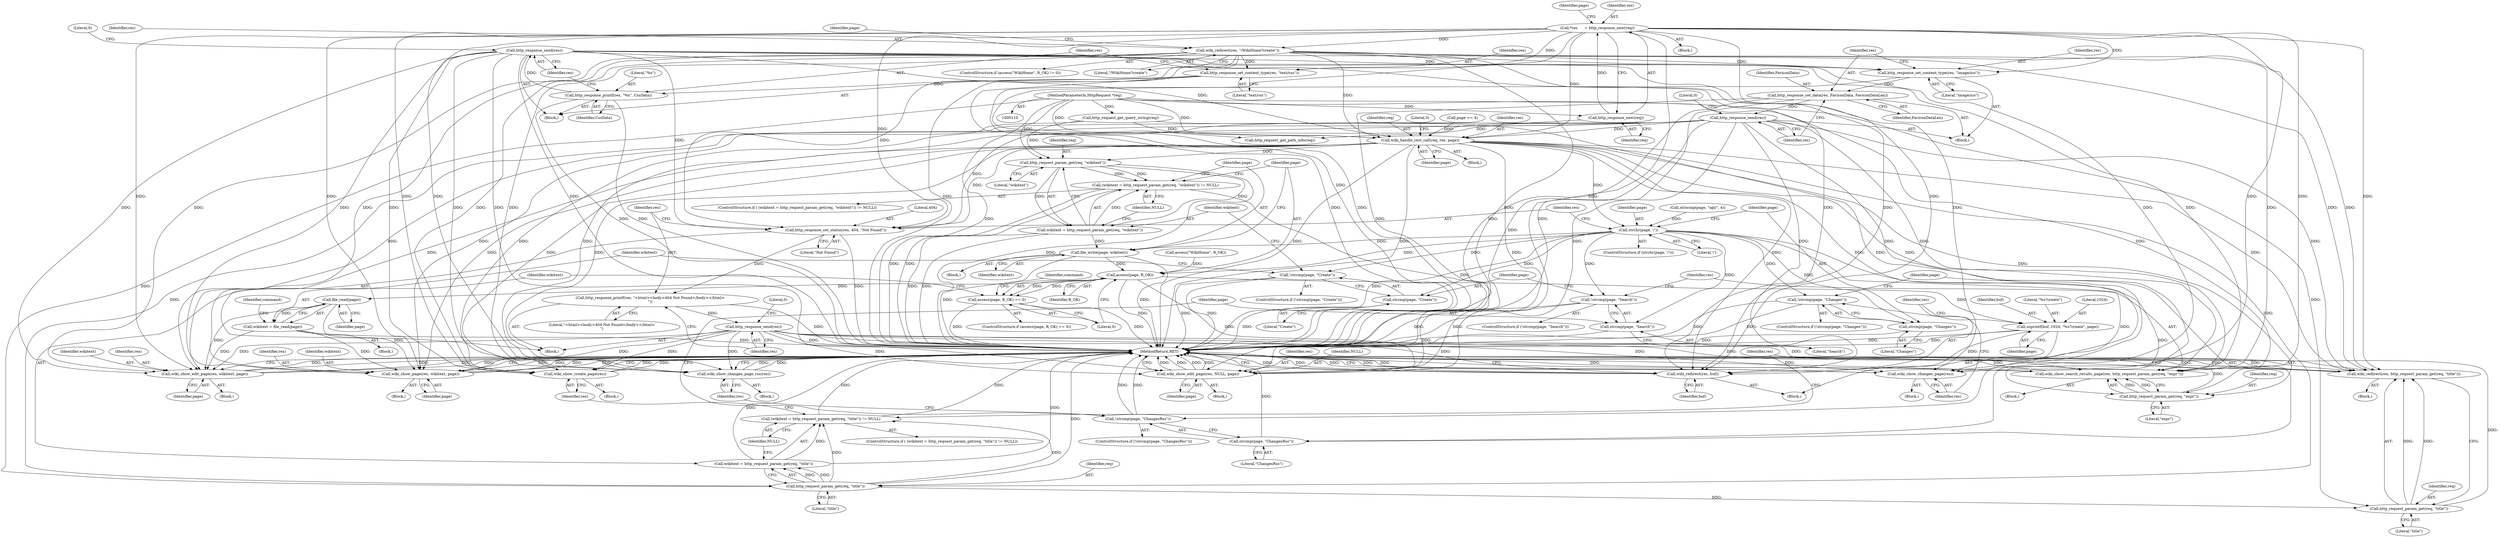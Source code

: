 digraph "1_didiwiki_5e5c796617e1712905dc5462b94bd5e6c08d15ea@API" {
"1000165" [label="(Call,http_response_send(res))"];
"1000161" [label="(Call,http_response_printf(res, \"%s\", CssData))"];
"1000158" [label="(Call,http_response_set_content_type(res, \"text/css\"))"];
"1000114" [label="(Call,*res      = http_response_new(req))"];
"1000116" [label="(Call,http_response_new(req))"];
"1000111" [label="(MethodParameterIn,HttpRequest *req)"];
"1000146" [label="(Call,wiki_redirect(res, \"/WikiHome?create\"))"];
"1000175" [label="(Call,http_response_set_content_type(res, \"image/ico\"))"];
"1000178" [label="(Call,http_response_set_data(res, FaviconData, FaviconDataLen))"];
"1000182" [label="(Call,http_response_send(res))"];
"1000223" [label="(Call,wiki_handle_rest_call(req, res, page))"];
"1000230" [label="(Call,strchr(page, '/'))"];
"1000246" [label="(Call,!strcmp(page, \"Changes\"))"];
"1000247" [label="(Call,strcmp(page, \"Changes\"))"];
"1000255" [label="(Call,!strcmp(page, \"ChangesRss\"))"];
"1000256" [label="(Call,strcmp(page, \"ChangesRss\"))"];
"1000264" [label="(Call,!strcmp(page, \"Search\"))"];
"1000265" [label="(Call,strcmp(page, \"Search\"))"];
"1000276" [label="(Call,!strcmp(page, \"Create\"))"];
"1000277" [label="(Call,strcmp(page, \"Create\"))"];
"1000310" [label="(Call,file_write(page, wikitext))"];
"1000315" [label="(Call,access(page, R_OK))"];
"1000314" [label="(Call,access(page, R_OK) == 0)"];
"1000322" [label="(Call,file_read(page))"];
"1000320" [label="(Call,wikitext = file_read(page))"];
"1000330" [label="(Call,wiki_show_edit_page(res, wikitext, page))"];
"1000336" [label="(Call,wiki_show_page(res, wikitext, page))"];
"1000348" [label="(Call,wiki_show_edit_page(res, NULL, page))"];
"1000355" [label="(Call,snprintf(buf, 1024, \"%s?create\", page))"];
"1000360" [label="(Call,wiki_redirect(res, buf))"];
"1000234" [label="(Call,http_response_set_status(res, 404, \"Not Found\"))"];
"1000238" [label="(Call,http_response_printf(res, \"<html><body>404 Not Found</body></html>\n\"))"];
"1000241" [label="(Call,http_response_send(res))"];
"1000251" [label="(Call,wiki_show_changes_page(res))"];
"1000260" [label="(Call,wiki_show_changes_page_rss(res))"];
"1000269" [label="(Call,wiki_show_search_results_page(res, http_request_param_get(req, \"expr\")))"];
"1000290" [label="(Call,wiki_redirect(res, http_request_param_get(req, \"title\")))"];
"1000297" [label="(Call,wiki_show_create_page(res))"];
"1000271" [label="(Call,http_request_param_get(req, \"expr\"))"];
"1000285" [label="(Call,http_request_param_get(req, \"title\"))"];
"1000282" [label="(Call,(wikitext = http_request_param_get(req, \"title\")) != NULL)"];
"1000283" [label="(Call,wikitext = http_request_param_get(req, \"title\"))"];
"1000292" [label="(Call,http_request_param_get(req, \"title\"))"];
"1000305" [label="(Call,http_request_param_get(req, \"wikitext\"))"];
"1000302" [label="(Call,(wikitext = http_request_param_get(req, \"wikitext\")) != NULL)"];
"1000303" [label="(Call,wikitext = http_request_param_get(req, \"wikitext\"))"];
"1000183" [label="(Identifier,res)"];
"1000179" [label="(Identifier,res)"];
"1000168" [label="(Literal,0)"];
"1000223" [label="(Call,wiki_handle_rest_call(req, res, page))"];
"1000159" [label="(Identifier,res)"];
"1000296" [label="(Block,)"];
"1000307" [label="(Literal,\"wikitext\")"];
"1000150" [label="(Identifier,page)"];
"1000302" [label="(Call,(wikitext = http_request_param_get(req, \"wikitext\")) != NULL)"];
"1000140" [label="(ControlStructure,if (access(\"WikiHome\", R_OK) != 0))"];
"1000311" [label="(Identifier,page)"];
"1000162" [label="(Identifier,res)"];
"1000272" [label="(Identifier,req)"];
"1000318" [label="(Literal,0)"];
"1000244" [label="(Literal,0)"];
"1000345" [label="(Identifier,command)"];
"1000319" [label="(Block,)"];
"1000230" [label="(Call,strchr(page, '/'))"];
"1000330" [label="(Call,wiki_show_edit_page(res, wikitext, page))"];
"1000185" [label="(Literal,0)"];
"1000351" [label="(Identifier,page)"];
"1000304" [label="(Identifier,wikitext)"];
"1000157" [label="(Block,)"];
"1000147" [label="(Identifier,res)"];
"1000287" [label="(Literal,\"title\")"];
"1000348" [label="(Call,wiki_show_edit_page(res, NULL, page))"];
"1000317" [label="(Identifier,R_OK)"];
"1000178" [label="(Call,http_response_set_data(res, FaviconData, FaviconDataLen))"];
"1000273" [label="(Literal,\"expr\")"];
"1000335" [label="(Block,)"];
"1000268" [label="(Block,)"];
"1000263" [label="(ControlStructure,if (!strcmp(page, \"Search\")))"];
"1000199" [label="(Call,page += 4)"];
"1000193" [label="(Call,strncmp(page, \"api/\", 4))"];
"1000281" [label="(ControlStructure,if ( (wikitext = http_request_param_get(req, \"title\")) != NULL))"];
"1000323" [label="(Identifier,page)"];
"1000288" [label="(Identifier,NULL)"];
"1000306" [label="(Identifier,req)"];
"1000226" [label="(Identifier,page)"];
"1000275" [label="(ControlStructure,if (!strcmp(page, \"Create\")))"];
"1000242" [label="(Identifier,res)"];
"1000117" [label="(Identifier,req)"];
"1000276" [label="(Call,!strcmp(page, \"Create\"))"];
"1000285" [label="(Call,http_request_param_get(req, \"title\"))"];
"1000298" [label="(Identifier,res)"];
"1000175" [label="(Call,http_response_set_content_type(res, \"image/ico\"))"];
"1000120" [label="(Identifier,page)"];
"1000337" [label="(Identifier,res)"];
"1000357" [label="(Literal,1024)"];
"1000163" [label="(Literal,\"%s\")"];
"1000320" [label="(Call,wikitext = file_read(page))"];
"1000231" [label="(Identifier,page)"];
"1000181" [label="(Identifier,FaviconDataLen)"];
"1000322" [label="(Call,file_read(page))"];
"1000247" [label="(Call,strcmp(page, \"Changes\"))"];
"1000259" [label="(Block,)"];
"1000126" [label="(Call,http_request_get_query_string(req))"];
"1000339" [label="(Identifier,page)"];
"1000234" [label="(Call,http_response_set_status(res, 404, \"Not Found\"))"];
"1000250" [label="(Block,)"];
"1000271" [label="(Call,http_request_param_get(req, \"expr\"))"];
"1000265" [label="(Call,strcmp(page, \"Search\"))"];
"1000316" [label="(Identifier,page)"];
"1000305" [label="(Call,http_request_param_get(req, \"wikitext\"))"];
"1000229" [label="(ControlStructure,if (strchr(page, '/')))"];
"1000225" [label="(Identifier,res)"];
"1000292" [label="(Call,http_request_param_get(req, \"title\"))"];
"1000248" [label="(Identifier,page)"];
"1000349" [label="(Identifier,res)"];
"1000314" [label="(Call,access(page, R_OK) == 0)"];
"1000241" [label="(Call,http_response_send(res))"];
"1000350" [label="(Identifier,NULL)"];
"1000236" [label="(Literal,404)"];
"1000148" [label="(Literal,\"/WikiHome?create\")"];
"1000232" [label="(Literal,'/')"];
"1000270" [label="(Identifier,res)"];
"1000266" [label="(Identifier,page)"];
"1000353" [label="(Block,)"];
"1000261" [label="(Identifier,res)"];
"1000267" [label="(Literal,\"Search\")"];
"1000356" [label="(Identifier,buf)"];
"1000269" [label="(Call,wiki_show_search_results_page(res, http_request_param_get(req, \"expr\")))"];
"1000362" [label="(Identifier,buf)"];
"1000233" [label="(Block,)"];
"1000309" [label="(Block,)"];
"1000237" [label="(Literal,\"Not Found\")"];
"1000308" [label="(Identifier,NULL)"];
"1000336" [label="(Call,wiki_show_page(res, wikitext, page))"];
"1000257" [label="(Identifier,page)"];
"1000303" [label="(Call,wikitext = http_request_param_get(req, \"wikitext\"))"];
"1000333" [label="(Identifier,page)"];
"1000166" [label="(Identifier,res)"];
"1000327" [label="(Identifier,command)"];
"1000240" [label="(Literal,\"<html><body>404 Not Found</body></html>\n\")"];
"1000114" [label="(Call,*res      = http_response_new(req))"];
"1000359" [label="(Identifier,page)"];
"1000177" [label="(Literal,\"image/ico\")"];
"1000347" [label="(Block,)"];
"1000363" [label="(MethodReturn,RET)"];
"1000246" [label="(Call,!strcmp(page, \"Changes\"))"];
"1000290" [label="(Call,wiki_redirect(res, http_request_param_get(req, \"title\")))"];
"1000277" [label="(Call,strcmp(page, \"Create\"))"];
"1000238" [label="(Call,http_response_printf(res, \"<html><body>404 Not Found</body></html>\n\"))"];
"1000164" [label="(Identifier,CssData)"];
"1000264" [label="(Call,!strcmp(page, \"Search\"))"];
"1000180" [label="(Identifier,FaviconData)"];
"1000297" [label="(Call,wiki_show_create_page(res))"];
"1000112" [label="(Block,)"];
"1000146" [label="(Call,wiki_redirect(res, \"/WikiHome?create\"))"];
"1000116" [label="(Call,http_response_new(req))"];
"1000161" [label="(Call,http_response_printf(res, \"%s\", CssData))"];
"1000254" [label="(ControlStructure,if (!strcmp(page, \"ChangesRss\")))"];
"1000360" [label="(Call,wiki_redirect(res, buf))"];
"1000361" [label="(Identifier,res)"];
"1000249" [label="(Literal,\"Changes\")"];
"1000235" [label="(Identifier,res)"];
"1000289" [label="(Block,)"];
"1000315" [label="(Call,access(page, R_OK))"];
"1000284" [label="(Identifier,wikitext)"];
"1000310" [label="(Call,file_write(page, wikitext))"];
"1000256" [label="(Call,strcmp(page, \"ChangesRss\"))"];
"1000111" [label="(MethodParameterIn,HttpRequest *req)"];
"1000301" [label="(ControlStructure,if ( (wikitext = http_request_param_get(req, \"wikitext\")) != NULL))"];
"1000283" [label="(Call,wikitext = http_request_param_get(req, \"title\"))"];
"1000332" [label="(Identifier,wikitext)"];
"1000251" [label="(Call,wiki_show_changes_page(res))"];
"1000313" [label="(ControlStructure,if (access(page, R_OK) == 0))"];
"1000174" [label="(Block,)"];
"1000115" [label="(Identifier,res)"];
"1000224" [label="(Identifier,req)"];
"1000255" [label="(Call,!strcmp(page, \"ChangesRss\"))"];
"1000321" [label="(Identifier,wikitext)"];
"1000121" [label="(Call,http_request_get_path_info(req))"];
"1000160" [label="(Literal,\"text/css\")"];
"1000239" [label="(Identifier,res)"];
"1000176" [label="(Identifier,res)"];
"1000165" [label="(Call,http_response_send(res))"];
"1000279" [label="(Literal,\"Create\")"];
"1000358" [label="(Literal,\"%s?create\")"];
"1000329" [label="(Block,)"];
"1000158" [label="(Call,http_response_set_content_type(res, \"text/css\"))"];
"1000278" [label="(Identifier,page)"];
"1000294" [label="(Literal,\"title\")"];
"1000355" [label="(Call,snprintf(buf, 1024, \"%s?create\", page))"];
"1000282" [label="(Call,(wikitext = http_request_param_get(req, \"title\")) != NULL)"];
"1000228" [label="(Literal,0)"];
"1000338" [label="(Identifier,wikitext)"];
"1000258" [label="(Literal,\"ChangesRss\")"];
"1000331" [label="(Identifier,res)"];
"1000252" [label="(Identifier,res)"];
"1000291" [label="(Identifier,res)"];
"1000286" [label="(Identifier,req)"];
"1000245" [label="(ControlStructure,if (!strcmp(page, \"Changes\")))"];
"1000142" [label="(Call,access(\"WikiHome\", R_OK))"];
"1000293" [label="(Identifier,req)"];
"1000312" [label="(Identifier,wikitext)"];
"1000260" [label="(Call,wiki_show_changes_page_rss(res))"];
"1000197" [label="(Block,)"];
"1000182" [label="(Call,http_response_send(res))"];
"1000165" -> "1000157"  [label="AST: "];
"1000165" -> "1000166"  [label="CFG: "];
"1000166" -> "1000165"  [label="AST: "];
"1000168" -> "1000165"  [label="CFG: "];
"1000165" -> "1000363"  [label="DDG: "];
"1000161" -> "1000165"  [label="DDG: "];
"1000165" -> "1000175"  [label="DDG: "];
"1000165" -> "1000223"  [label="DDG: "];
"1000165" -> "1000234"  [label="DDG: "];
"1000165" -> "1000251"  [label="DDG: "];
"1000165" -> "1000260"  [label="DDG: "];
"1000165" -> "1000269"  [label="DDG: "];
"1000165" -> "1000290"  [label="DDG: "];
"1000165" -> "1000297"  [label="DDG: "];
"1000165" -> "1000330"  [label="DDG: "];
"1000165" -> "1000336"  [label="DDG: "];
"1000165" -> "1000348"  [label="DDG: "];
"1000165" -> "1000360"  [label="DDG: "];
"1000161" -> "1000157"  [label="AST: "];
"1000161" -> "1000164"  [label="CFG: "];
"1000162" -> "1000161"  [label="AST: "];
"1000163" -> "1000161"  [label="AST: "];
"1000164" -> "1000161"  [label="AST: "];
"1000166" -> "1000161"  [label="CFG: "];
"1000161" -> "1000363"  [label="DDG: "];
"1000161" -> "1000363"  [label="DDG: "];
"1000158" -> "1000161"  [label="DDG: "];
"1000158" -> "1000157"  [label="AST: "];
"1000158" -> "1000160"  [label="CFG: "];
"1000159" -> "1000158"  [label="AST: "];
"1000160" -> "1000158"  [label="AST: "];
"1000162" -> "1000158"  [label="CFG: "];
"1000158" -> "1000363"  [label="DDG: "];
"1000114" -> "1000158"  [label="DDG: "];
"1000146" -> "1000158"  [label="DDG: "];
"1000114" -> "1000112"  [label="AST: "];
"1000114" -> "1000116"  [label="CFG: "];
"1000115" -> "1000114"  [label="AST: "];
"1000116" -> "1000114"  [label="AST: "];
"1000120" -> "1000114"  [label="CFG: "];
"1000114" -> "1000363"  [label="DDG: "];
"1000116" -> "1000114"  [label="DDG: "];
"1000114" -> "1000146"  [label="DDG: "];
"1000114" -> "1000175"  [label="DDG: "];
"1000114" -> "1000223"  [label="DDG: "];
"1000114" -> "1000234"  [label="DDG: "];
"1000114" -> "1000251"  [label="DDG: "];
"1000114" -> "1000260"  [label="DDG: "];
"1000114" -> "1000269"  [label="DDG: "];
"1000114" -> "1000290"  [label="DDG: "];
"1000114" -> "1000297"  [label="DDG: "];
"1000114" -> "1000330"  [label="DDG: "];
"1000114" -> "1000336"  [label="DDG: "];
"1000114" -> "1000348"  [label="DDG: "];
"1000114" -> "1000360"  [label="DDG: "];
"1000116" -> "1000117"  [label="CFG: "];
"1000117" -> "1000116"  [label="AST: "];
"1000111" -> "1000116"  [label="DDG: "];
"1000116" -> "1000121"  [label="DDG: "];
"1000111" -> "1000110"  [label="AST: "];
"1000111" -> "1000363"  [label="DDG: "];
"1000111" -> "1000121"  [label="DDG: "];
"1000111" -> "1000126"  [label="DDG: "];
"1000111" -> "1000223"  [label="DDG: "];
"1000111" -> "1000271"  [label="DDG: "];
"1000111" -> "1000285"  [label="DDG: "];
"1000111" -> "1000292"  [label="DDG: "];
"1000111" -> "1000305"  [label="DDG: "];
"1000146" -> "1000140"  [label="AST: "];
"1000146" -> "1000148"  [label="CFG: "];
"1000147" -> "1000146"  [label="AST: "];
"1000148" -> "1000146"  [label="AST: "];
"1000150" -> "1000146"  [label="CFG: "];
"1000146" -> "1000363"  [label="DDG: "];
"1000146" -> "1000175"  [label="DDG: "];
"1000146" -> "1000223"  [label="DDG: "];
"1000146" -> "1000234"  [label="DDG: "];
"1000146" -> "1000251"  [label="DDG: "];
"1000146" -> "1000260"  [label="DDG: "];
"1000146" -> "1000269"  [label="DDG: "];
"1000146" -> "1000290"  [label="DDG: "];
"1000146" -> "1000297"  [label="DDG: "];
"1000146" -> "1000330"  [label="DDG: "];
"1000146" -> "1000336"  [label="DDG: "];
"1000146" -> "1000348"  [label="DDG: "];
"1000146" -> "1000360"  [label="DDG: "];
"1000175" -> "1000174"  [label="AST: "];
"1000175" -> "1000177"  [label="CFG: "];
"1000176" -> "1000175"  [label="AST: "];
"1000177" -> "1000175"  [label="AST: "];
"1000179" -> "1000175"  [label="CFG: "];
"1000175" -> "1000363"  [label="DDG: "];
"1000175" -> "1000178"  [label="DDG: "];
"1000178" -> "1000174"  [label="AST: "];
"1000178" -> "1000181"  [label="CFG: "];
"1000179" -> "1000178"  [label="AST: "];
"1000180" -> "1000178"  [label="AST: "];
"1000181" -> "1000178"  [label="AST: "];
"1000183" -> "1000178"  [label="CFG: "];
"1000178" -> "1000363"  [label="DDG: "];
"1000178" -> "1000363"  [label="DDG: "];
"1000178" -> "1000363"  [label="DDG: "];
"1000178" -> "1000182"  [label="DDG: "];
"1000182" -> "1000174"  [label="AST: "];
"1000182" -> "1000183"  [label="CFG: "];
"1000183" -> "1000182"  [label="AST: "];
"1000185" -> "1000182"  [label="CFG: "];
"1000182" -> "1000363"  [label="DDG: "];
"1000182" -> "1000223"  [label="DDG: "];
"1000182" -> "1000234"  [label="DDG: "];
"1000182" -> "1000251"  [label="DDG: "];
"1000182" -> "1000260"  [label="DDG: "];
"1000182" -> "1000269"  [label="DDG: "];
"1000182" -> "1000290"  [label="DDG: "];
"1000182" -> "1000297"  [label="DDG: "];
"1000182" -> "1000330"  [label="DDG: "];
"1000182" -> "1000336"  [label="DDG: "];
"1000182" -> "1000348"  [label="DDG: "];
"1000182" -> "1000360"  [label="DDG: "];
"1000223" -> "1000197"  [label="AST: "];
"1000223" -> "1000226"  [label="CFG: "];
"1000224" -> "1000223"  [label="AST: "];
"1000225" -> "1000223"  [label="AST: "];
"1000226" -> "1000223"  [label="AST: "];
"1000228" -> "1000223"  [label="CFG: "];
"1000223" -> "1000363"  [label="DDG: "];
"1000223" -> "1000363"  [label="DDG: "];
"1000126" -> "1000223"  [label="DDG: "];
"1000199" -> "1000223"  [label="DDG: "];
"1000223" -> "1000230"  [label="DDG: "];
"1000223" -> "1000234"  [label="DDG: "];
"1000223" -> "1000251"  [label="DDG: "];
"1000223" -> "1000260"  [label="DDG: "];
"1000223" -> "1000269"  [label="DDG: "];
"1000223" -> "1000271"  [label="DDG: "];
"1000223" -> "1000285"  [label="DDG: "];
"1000223" -> "1000290"  [label="DDG: "];
"1000223" -> "1000297"  [label="DDG: "];
"1000223" -> "1000305"  [label="DDG: "];
"1000223" -> "1000330"  [label="DDG: "];
"1000223" -> "1000336"  [label="DDG: "];
"1000223" -> "1000348"  [label="DDG: "];
"1000223" -> "1000360"  [label="DDG: "];
"1000230" -> "1000229"  [label="AST: "];
"1000230" -> "1000232"  [label="CFG: "];
"1000231" -> "1000230"  [label="AST: "];
"1000232" -> "1000230"  [label="AST: "];
"1000235" -> "1000230"  [label="CFG: "];
"1000248" -> "1000230"  [label="CFG: "];
"1000230" -> "1000363"  [label="DDG: "];
"1000193" -> "1000230"  [label="DDG: "];
"1000230" -> "1000246"  [label="DDG: "];
"1000230" -> "1000247"  [label="DDG: "];
"1000230" -> "1000255"  [label="DDG: "];
"1000230" -> "1000256"  [label="DDG: "];
"1000230" -> "1000264"  [label="DDG: "];
"1000230" -> "1000265"  [label="DDG: "];
"1000230" -> "1000276"  [label="DDG: "];
"1000230" -> "1000277"  [label="DDG: "];
"1000230" -> "1000310"  [label="DDG: "];
"1000230" -> "1000315"  [label="DDG: "];
"1000246" -> "1000245"  [label="AST: "];
"1000246" -> "1000247"  [label="CFG: "];
"1000247" -> "1000246"  [label="AST: "];
"1000252" -> "1000246"  [label="CFG: "];
"1000257" -> "1000246"  [label="CFG: "];
"1000246" -> "1000363"  [label="DDG: "];
"1000246" -> "1000363"  [label="DDG: "];
"1000247" -> "1000249"  [label="CFG: "];
"1000248" -> "1000247"  [label="AST: "];
"1000249" -> "1000247"  [label="AST: "];
"1000247" -> "1000363"  [label="DDG: "];
"1000255" -> "1000254"  [label="AST: "];
"1000255" -> "1000256"  [label="CFG: "];
"1000256" -> "1000255"  [label="AST: "];
"1000261" -> "1000255"  [label="CFG: "];
"1000266" -> "1000255"  [label="CFG: "];
"1000255" -> "1000363"  [label="DDG: "];
"1000255" -> "1000363"  [label="DDG: "];
"1000256" -> "1000258"  [label="CFG: "];
"1000257" -> "1000256"  [label="AST: "];
"1000258" -> "1000256"  [label="AST: "];
"1000256" -> "1000363"  [label="DDG: "];
"1000264" -> "1000263"  [label="AST: "];
"1000264" -> "1000265"  [label="CFG: "];
"1000265" -> "1000264"  [label="AST: "];
"1000270" -> "1000264"  [label="CFG: "];
"1000278" -> "1000264"  [label="CFG: "];
"1000264" -> "1000363"  [label="DDG: "];
"1000264" -> "1000363"  [label="DDG: "];
"1000265" -> "1000267"  [label="CFG: "];
"1000266" -> "1000265"  [label="AST: "];
"1000267" -> "1000265"  [label="AST: "];
"1000265" -> "1000363"  [label="DDG: "];
"1000276" -> "1000275"  [label="AST: "];
"1000276" -> "1000277"  [label="CFG: "];
"1000277" -> "1000276"  [label="AST: "];
"1000284" -> "1000276"  [label="CFG: "];
"1000304" -> "1000276"  [label="CFG: "];
"1000276" -> "1000363"  [label="DDG: "];
"1000276" -> "1000363"  [label="DDG: "];
"1000277" -> "1000279"  [label="CFG: "];
"1000278" -> "1000277"  [label="AST: "];
"1000279" -> "1000277"  [label="AST: "];
"1000277" -> "1000363"  [label="DDG: "];
"1000310" -> "1000309"  [label="AST: "];
"1000310" -> "1000312"  [label="CFG: "];
"1000311" -> "1000310"  [label="AST: "];
"1000312" -> "1000310"  [label="AST: "];
"1000316" -> "1000310"  [label="CFG: "];
"1000310" -> "1000363"  [label="DDG: "];
"1000310" -> "1000363"  [label="DDG: "];
"1000303" -> "1000310"  [label="DDG: "];
"1000310" -> "1000315"  [label="DDG: "];
"1000315" -> "1000314"  [label="AST: "];
"1000315" -> "1000317"  [label="CFG: "];
"1000316" -> "1000315"  [label="AST: "];
"1000317" -> "1000315"  [label="AST: "];
"1000318" -> "1000315"  [label="CFG: "];
"1000315" -> "1000363"  [label="DDG: "];
"1000315" -> "1000314"  [label="DDG: "];
"1000315" -> "1000314"  [label="DDG: "];
"1000142" -> "1000315"  [label="DDG: "];
"1000315" -> "1000322"  [label="DDG: "];
"1000315" -> "1000348"  [label="DDG: "];
"1000315" -> "1000355"  [label="DDG: "];
"1000314" -> "1000313"  [label="AST: "];
"1000314" -> "1000318"  [label="CFG: "];
"1000318" -> "1000314"  [label="AST: "];
"1000321" -> "1000314"  [label="CFG: "];
"1000345" -> "1000314"  [label="CFG: "];
"1000314" -> "1000363"  [label="DDG: "];
"1000314" -> "1000363"  [label="DDG: "];
"1000322" -> "1000320"  [label="AST: "];
"1000322" -> "1000323"  [label="CFG: "];
"1000323" -> "1000322"  [label="AST: "];
"1000320" -> "1000322"  [label="CFG: "];
"1000322" -> "1000320"  [label="DDG: "];
"1000322" -> "1000330"  [label="DDG: "];
"1000322" -> "1000336"  [label="DDG: "];
"1000320" -> "1000319"  [label="AST: "];
"1000321" -> "1000320"  [label="AST: "];
"1000327" -> "1000320"  [label="CFG: "];
"1000320" -> "1000363"  [label="DDG: "];
"1000320" -> "1000330"  [label="DDG: "];
"1000320" -> "1000336"  [label="DDG: "];
"1000330" -> "1000329"  [label="AST: "];
"1000330" -> "1000333"  [label="CFG: "];
"1000331" -> "1000330"  [label="AST: "];
"1000332" -> "1000330"  [label="AST: "];
"1000333" -> "1000330"  [label="AST: "];
"1000363" -> "1000330"  [label="CFG: "];
"1000330" -> "1000363"  [label="DDG: "];
"1000330" -> "1000363"  [label="DDG: "];
"1000330" -> "1000363"  [label="DDG: "];
"1000330" -> "1000363"  [label="DDG: "];
"1000241" -> "1000330"  [label="DDG: "];
"1000336" -> "1000335"  [label="AST: "];
"1000336" -> "1000339"  [label="CFG: "];
"1000337" -> "1000336"  [label="AST: "];
"1000338" -> "1000336"  [label="AST: "];
"1000339" -> "1000336"  [label="AST: "];
"1000363" -> "1000336"  [label="CFG: "];
"1000336" -> "1000363"  [label="DDG: "];
"1000336" -> "1000363"  [label="DDG: "];
"1000336" -> "1000363"  [label="DDG: "];
"1000336" -> "1000363"  [label="DDG: "];
"1000241" -> "1000336"  [label="DDG: "];
"1000348" -> "1000347"  [label="AST: "];
"1000348" -> "1000351"  [label="CFG: "];
"1000349" -> "1000348"  [label="AST: "];
"1000350" -> "1000348"  [label="AST: "];
"1000351" -> "1000348"  [label="AST: "];
"1000363" -> "1000348"  [label="CFG: "];
"1000348" -> "1000363"  [label="DDG: "];
"1000348" -> "1000363"  [label="DDG: "];
"1000348" -> "1000363"  [label="DDG: "];
"1000348" -> "1000363"  [label="DDG: "];
"1000241" -> "1000348"  [label="DDG: "];
"1000302" -> "1000348"  [label="DDG: "];
"1000355" -> "1000353"  [label="AST: "];
"1000355" -> "1000359"  [label="CFG: "];
"1000356" -> "1000355"  [label="AST: "];
"1000357" -> "1000355"  [label="AST: "];
"1000358" -> "1000355"  [label="AST: "];
"1000359" -> "1000355"  [label="AST: "];
"1000361" -> "1000355"  [label="CFG: "];
"1000355" -> "1000363"  [label="DDG: "];
"1000355" -> "1000363"  [label="DDG: "];
"1000355" -> "1000360"  [label="DDG: "];
"1000360" -> "1000353"  [label="AST: "];
"1000360" -> "1000362"  [label="CFG: "];
"1000361" -> "1000360"  [label="AST: "];
"1000362" -> "1000360"  [label="AST: "];
"1000363" -> "1000360"  [label="CFG: "];
"1000360" -> "1000363"  [label="DDG: "];
"1000360" -> "1000363"  [label="DDG: "];
"1000360" -> "1000363"  [label="DDG: "];
"1000241" -> "1000360"  [label="DDG: "];
"1000234" -> "1000233"  [label="AST: "];
"1000234" -> "1000237"  [label="CFG: "];
"1000235" -> "1000234"  [label="AST: "];
"1000236" -> "1000234"  [label="AST: "];
"1000237" -> "1000234"  [label="AST: "];
"1000239" -> "1000234"  [label="CFG: "];
"1000234" -> "1000363"  [label="DDG: "];
"1000234" -> "1000238"  [label="DDG: "];
"1000238" -> "1000233"  [label="AST: "];
"1000238" -> "1000240"  [label="CFG: "];
"1000239" -> "1000238"  [label="AST: "];
"1000240" -> "1000238"  [label="AST: "];
"1000242" -> "1000238"  [label="CFG: "];
"1000238" -> "1000363"  [label="DDG: "];
"1000238" -> "1000241"  [label="DDG: "];
"1000241" -> "1000233"  [label="AST: "];
"1000241" -> "1000242"  [label="CFG: "];
"1000242" -> "1000241"  [label="AST: "];
"1000244" -> "1000241"  [label="CFG: "];
"1000241" -> "1000363"  [label="DDG: "];
"1000241" -> "1000251"  [label="DDG: "];
"1000241" -> "1000260"  [label="DDG: "];
"1000241" -> "1000269"  [label="DDG: "];
"1000241" -> "1000290"  [label="DDG: "];
"1000241" -> "1000297"  [label="DDG: "];
"1000251" -> "1000250"  [label="AST: "];
"1000251" -> "1000252"  [label="CFG: "];
"1000252" -> "1000251"  [label="AST: "];
"1000363" -> "1000251"  [label="CFG: "];
"1000251" -> "1000363"  [label="DDG: "];
"1000251" -> "1000363"  [label="DDG: "];
"1000260" -> "1000259"  [label="AST: "];
"1000260" -> "1000261"  [label="CFG: "];
"1000261" -> "1000260"  [label="AST: "];
"1000363" -> "1000260"  [label="CFG: "];
"1000260" -> "1000363"  [label="DDG: "];
"1000260" -> "1000363"  [label="DDG: "];
"1000269" -> "1000268"  [label="AST: "];
"1000269" -> "1000271"  [label="CFG: "];
"1000270" -> "1000269"  [label="AST: "];
"1000271" -> "1000269"  [label="AST: "];
"1000363" -> "1000269"  [label="CFG: "];
"1000269" -> "1000363"  [label="DDG: "];
"1000269" -> "1000363"  [label="DDG: "];
"1000269" -> "1000363"  [label="DDG: "];
"1000271" -> "1000269"  [label="DDG: "];
"1000271" -> "1000269"  [label="DDG: "];
"1000290" -> "1000289"  [label="AST: "];
"1000290" -> "1000292"  [label="CFG: "];
"1000291" -> "1000290"  [label="AST: "];
"1000292" -> "1000290"  [label="AST: "];
"1000363" -> "1000290"  [label="CFG: "];
"1000290" -> "1000363"  [label="DDG: "];
"1000290" -> "1000363"  [label="DDG: "];
"1000290" -> "1000363"  [label="DDG: "];
"1000292" -> "1000290"  [label="DDG: "];
"1000292" -> "1000290"  [label="DDG: "];
"1000297" -> "1000296"  [label="AST: "];
"1000297" -> "1000298"  [label="CFG: "];
"1000298" -> "1000297"  [label="AST: "];
"1000363" -> "1000297"  [label="CFG: "];
"1000297" -> "1000363"  [label="DDG: "];
"1000297" -> "1000363"  [label="DDG: "];
"1000271" -> "1000273"  [label="CFG: "];
"1000272" -> "1000271"  [label="AST: "];
"1000273" -> "1000271"  [label="AST: "];
"1000271" -> "1000363"  [label="DDG: "];
"1000126" -> "1000271"  [label="DDG: "];
"1000285" -> "1000283"  [label="AST: "];
"1000285" -> "1000287"  [label="CFG: "];
"1000286" -> "1000285"  [label="AST: "];
"1000287" -> "1000285"  [label="AST: "];
"1000283" -> "1000285"  [label="CFG: "];
"1000285" -> "1000363"  [label="DDG: "];
"1000285" -> "1000282"  [label="DDG: "];
"1000285" -> "1000282"  [label="DDG: "];
"1000285" -> "1000283"  [label="DDG: "];
"1000285" -> "1000283"  [label="DDG: "];
"1000126" -> "1000285"  [label="DDG: "];
"1000285" -> "1000292"  [label="DDG: "];
"1000282" -> "1000281"  [label="AST: "];
"1000282" -> "1000288"  [label="CFG: "];
"1000283" -> "1000282"  [label="AST: "];
"1000288" -> "1000282"  [label="AST: "];
"1000291" -> "1000282"  [label="CFG: "];
"1000298" -> "1000282"  [label="CFG: "];
"1000282" -> "1000363"  [label="DDG: "];
"1000282" -> "1000363"  [label="DDG: "];
"1000283" -> "1000282"  [label="DDG: "];
"1000284" -> "1000283"  [label="AST: "];
"1000288" -> "1000283"  [label="CFG: "];
"1000283" -> "1000363"  [label="DDG: "];
"1000283" -> "1000363"  [label="DDG: "];
"1000292" -> "1000294"  [label="CFG: "];
"1000293" -> "1000292"  [label="AST: "];
"1000294" -> "1000292"  [label="AST: "];
"1000292" -> "1000363"  [label="DDG: "];
"1000305" -> "1000303"  [label="AST: "];
"1000305" -> "1000307"  [label="CFG: "];
"1000306" -> "1000305"  [label="AST: "];
"1000307" -> "1000305"  [label="AST: "];
"1000303" -> "1000305"  [label="CFG: "];
"1000305" -> "1000363"  [label="DDG: "];
"1000305" -> "1000302"  [label="DDG: "];
"1000305" -> "1000302"  [label="DDG: "];
"1000305" -> "1000303"  [label="DDG: "];
"1000305" -> "1000303"  [label="DDG: "];
"1000126" -> "1000305"  [label="DDG: "];
"1000302" -> "1000301"  [label="AST: "];
"1000302" -> "1000308"  [label="CFG: "];
"1000303" -> "1000302"  [label="AST: "];
"1000308" -> "1000302"  [label="AST: "];
"1000311" -> "1000302"  [label="CFG: "];
"1000316" -> "1000302"  [label="CFG: "];
"1000302" -> "1000363"  [label="DDG: "];
"1000302" -> "1000363"  [label="DDG: "];
"1000303" -> "1000302"  [label="DDG: "];
"1000304" -> "1000303"  [label="AST: "];
"1000308" -> "1000303"  [label="CFG: "];
"1000303" -> "1000363"  [label="DDG: "];
"1000303" -> "1000363"  [label="DDG: "];
}
